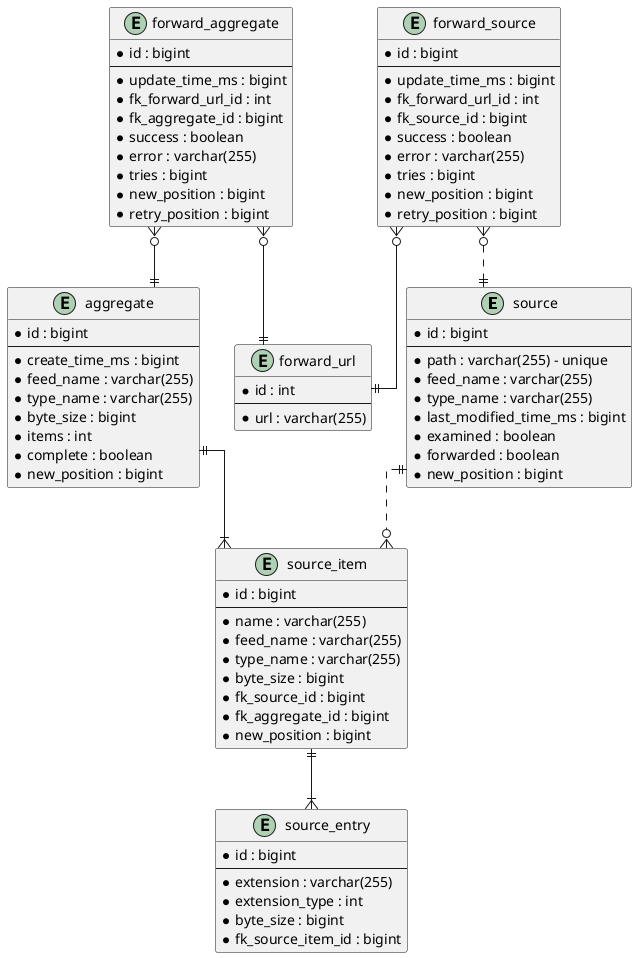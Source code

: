 @startuml

' avoid problems with angled crows feet
skinparam linetype ortho

entity source {
  *id : bigint
  --
  *path : varchar(255) - unique
  *feed_name : varchar(255)
  *type_name : varchar(255)
  *last_modified_time_ms : bigint
  *examined : boolean
  *forwarded : boolean
  *new_position : bigint
}

entity source_item {
  *id : bigint
  --
  *name : varchar(255)
  *feed_name : varchar(255)
  *type_name : varchar(255)
  *byte_size : bigint
  *fk_source_id : bigint
  *fk_aggregate_id : bigint
  *new_position : bigint
}

entity source_entry {
  *id : bigint
  --
  *extension : varchar(255)
  *extension_type : int
  *byte_size : bigint
  *fk_source_item_id : bigint
}

entity aggregate {
  *id : bigint
  --
  *create_time_ms : bigint
  *feed_name : varchar(255)
  *type_name : varchar(255)
  *byte_size : bigint
  *items : int
  *complete : boolean
  *new_position : bigint
}

entity forward_url {
  *id : int
  --
  *url : varchar(255)
}

entity forward_source {
  *id : bigint
  --
  *update_time_ms : bigint
  *fk_forward_url_id : int
  *fk_source_id : bigint
  *success : boolean
  *error : varchar(255)
  *tries : bigint
  *new_position : bigint
  *retry_position : bigint
}

entity forward_aggregate {
  *id : bigint
  --
  *update_time_ms : bigint
  *fk_forward_url_id : int
  *fk_aggregate_id : bigint
  *success : boolean
  *error : varchar(255)
  *tries : bigint
  *new_position : bigint
  *retry_position : bigint
}

source ||..o{ source_item
source_item ||--|{ source_entry
aggregate ||--|{ source_item
forward_source }o--|| forward_url
forward_source }o..|| source
forward_aggregate }o--|| forward_url
forward_aggregate }o--|| aggregate

@enduml